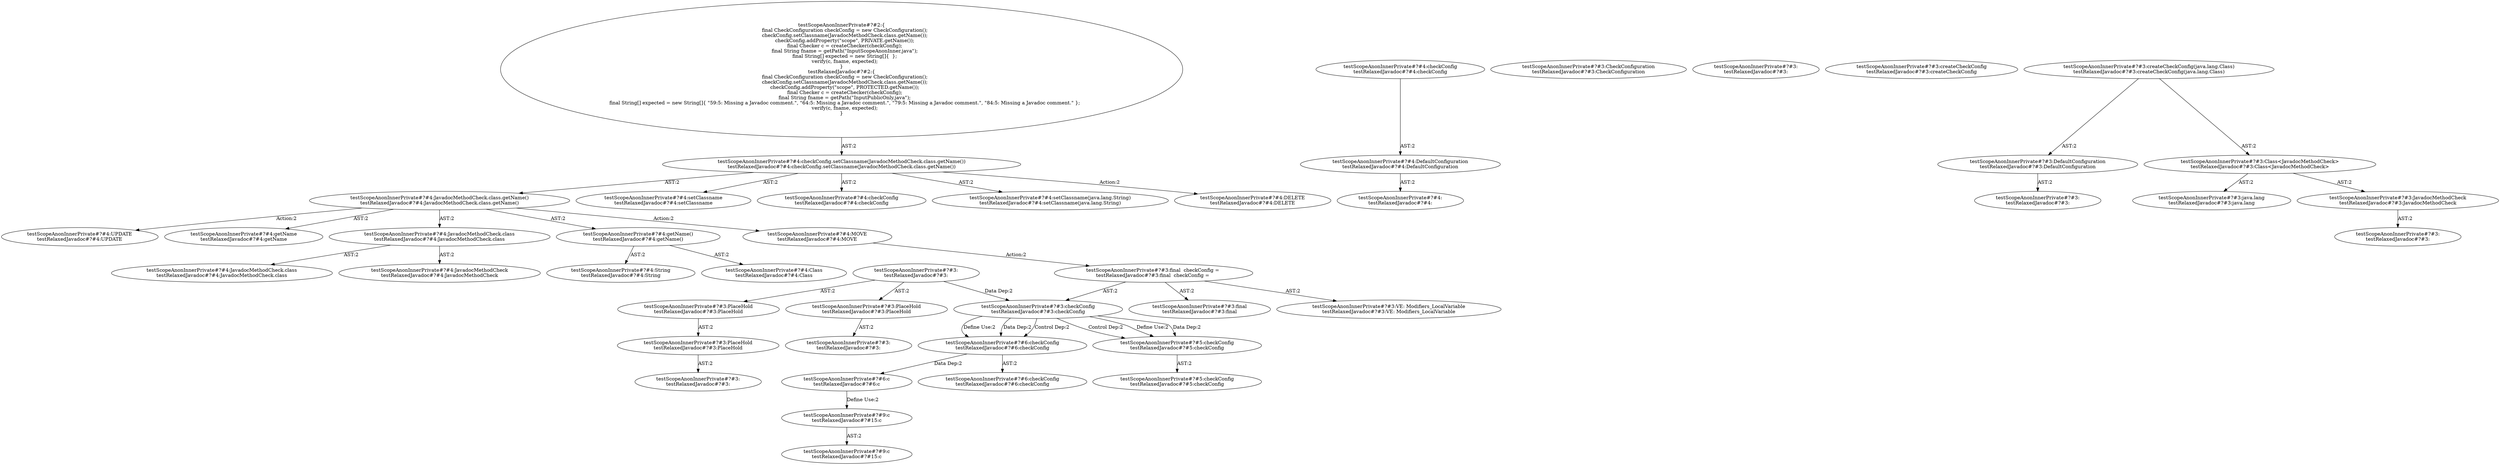 digraph "Pattern" {
0 [label="testScopeAnonInnerPrivate#?#4:UPDATE
testRelaxedJavadoc#?#4:UPDATE" shape=ellipse]
1 [label="testScopeAnonInnerPrivate#?#4:JavadocMethodCheck.class.getName()
testRelaxedJavadoc#?#4:JavadocMethodCheck.class.getName()" shape=ellipse]
2 [label="testScopeAnonInnerPrivate#?#4:checkConfig.setClassname(JavadocMethodCheck.class.getName())
testRelaxedJavadoc#?#4:checkConfig.setClassname(JavadocMethodCheck.class.getName())" shape=ellipse]
3 [label="testScopeAnonInnerPrivate#?#2:\{
    final CheckConfiguration checkConfig = new CheckConfiguration();
    checkConfig.setClassname(JavadocMethodCheck.class.getName());
    checkConfig.addProperty(\"scope\", PRIVATE.getName());
    final Checker c = createChecker(checkConfig);
    final String fname = getPath(\"InputScopeAnonInner.java\");
    final String[] expected = new String[]\{  \};
    verify(c, fname, expected);
\}
testRelaxedJavadoc#?#2:\{
    final CheckConfiguration checkConfig = new CheckConfiguration();
    checkConfig.setClassname(JavadocMethodCheck.class.getName());
    checkConfig.addProperty(\"scope\", PROTECTED.getName());
    final Checker c = createChecker(checkConfig);
    final String fname = getPath(\"InputPublicOnly.java\");
    final String[] expected = new String[]\{ \"59:5: Missing a Javadoc comment.\", \"64:5: Missing a Javadoc comment.\", \"79:5: Missing a Javadoc comment.\", \"84:5: Missing a Javadoc comment.\" \};
    verify(c, fname, expected);
\}" shape=ellipse]
4 [label="testScopeAnonInnerPrivate#?#4:setClassname
testRelaxedJavadoc#?#4:setClassname" shape=ellipse]
5 [label="testScopeAnonInnerPrivate#?#4:checkConfig
testRelaxedJavadoc#?#4:checkConfig" shape=ellipse]
6 [label="testScopeAnonInnerPrivate#?#4:setClassname(java.lang.String)
testRelaxedJavadoc#?#4:setClassname(java.lang.String)" shape=ellipse]
7 [label="testScopeAnonInnerPrivate#?#4:DELETE
testRelaxedJavadoc#?#4:DELETE" shape=ellipse]
8 [label="testScopeAnonInnerPrivate#?#4:getName
testRelaxedJavadoc#?#4:getName" shape=ellipse]
9 [label="testScopeAnonInnerPrivate#?#4:JavadocMethodCheck.class
testRelaxedJavadoc#?#4:JavadocMethodCheck.class" shape=ellipse]
10 [label="testScopeAnonInnerPrivate#?#4:JavadocMethodCheck
testRelaxedJavadoc#?#4:JavadocMethodCheck" shape=ellipse]
11 [label="testScopeAnonInnerPrivate#?#4:JavadocMethodCheck.class
testRelaxedJavadoc#?#4:JavadocMethodCheck.class" shape=ellipse]
12 [label="testScopeAnonInnerPrivate#?#4:getName()
testRelaxedJavadoc#?#4:getName()" shape=ellipse]
13 [label="testScopeAnonInnerPrivate#?#4:Class
testRelaxedJavadoc#?#4:Class" shape=ellipse]
14 [label="testScopeAnonInnerPrivate#?#4:String
testRelaxedJavadoc#?#4:String" shape=ellipse]
15 [label="testScopeAnonInnerPrivate#?#4:MOVE
testRelaxedJavadoc#?#4:MOVE" shape=ellipse]
16 [label="testScopeAnonInnerPrivate#?#3:final  checkConfig = 
testRelaxedJavadoc#?#3:final  checkConfig = " shape=ellipse]
17 [label="testScopeAnonInnerPrivate#?#3:checkConfig
testRelaxedJavadoc#?#3:checkConfig" shape=ellipse]
18 [label="testScopeAnonInnerPrivate#?#5:checkConfig
testRelaxedJavadoc#?#5:checkConfig" shape=ellipse]
19 [label="testScopeAnonInnerPrivate#?#4:checkConfig
testRelaxedJavadoc#?#4:checkConfig" shape=ellipse]
20 [label="testScopeAnonInnerPrivate#?#4:DefaultConfiguration
testRelaxedJavadoc#?#4:DefaultConfiguration" shape=ellipse]
21 [label="testScopeAnonInnerPrivate#?#4:
testRelaxedJavadoc#?#4:" shape=ellipse]
22 [label="testScopeAnonInnerPrivate#?#6:checkConfig
testRelaxedJavadoc#?#6:checkConfig" shape=ellipse]
23 [label="testScopeAnonInnerPrivate#?#6:checkConfig
testRelaxedJavadoc#?#6:checkConfig" shape=ellipse]
24 [label="testScopeAnonInnerPrivate#?#9:c
testRelaxedJavadoc#?#15:c" shape=ellipse]
25 [label="testScopeAnonInnerPrivate#?#9:c
testRelaxedJavadoc#?#15:c" shape=ellipse]
26 [label="testScopeAnonInnerPrivate#?#5:checkConfig
testRelaxedJavadoc#?#5:checkConfig" shape=ellipse]
27 [label="testScopeAnonInnerPrivate#?#6:c
testRelaxedJavadoc#?#6:c" shape=ellipse]
28 [label="testScopeAnonInnerPrivate#?#3:CheckConfiguration
testRelaxedJavadoc#?#3:CheckConfiguration" shape=ellipse]
29 [label="testScopeAnonInnerPrivate#?#3:
testRelaxedJavadoc#?#3:" shape=ellipse]
30 [label="testScopeAnonInnerPrivate#?#3:createCheckConfig
testRelaxedJavadoc#?#3:createCheckConfig" shape=ellipse]
31 [label="testScopeAnonInnerPrivate#?#3:
testRelaxedJavadoc#?#3:" shape=ellipse]
32 [label="testScopeAnonInnerPrivate#?#3:PlaceHold
testRelaxedJavadoc#?#3:PlaceHold" shape=ellipse]
33 [label="testScopeAnonInnerPrivate#?#3:
testRelaxedJavadoc#?#3:" shape=ellipse]
34 [label="testScopeAnonInnerPrivate#?#3:PlaceHold
testRelaxedJavadoc#?#3:PlaceHold" shape=ellipse]
35 [label="testScopeAnonInnerPrivate#?#3:PlaceHold
testRelaxedJavadoc#?#3:PlaceHold" shape=ellipse]
36 [label="testScopeAnonInnerPrivate#?#3:
testRelaxedJavadoc#?#3:" shape=ellipse]
37 [label="testScopeAnonInnerPrivate#?#3:createCheckConfig(java.lang.Class)
testRelaxedJavadoc#?#3:createCheckConfig(java.lang.Class)" shape=ellipse]
38 [label="testScopeAnonInnerPrivate#?#3:DefaultConfiguration
testRelaxedJavadoc#?#3:DefaultConfiguration" shape=ellipse]
39 [label="testScopeAnonInnerPrivate#?#3:
testRelaxedJavadoc#?#3:" shape=ellipse]
40 [label="testScopeAnonInnerPrivate#?#3:Class<JavadocMethodCheck>
testRelaxedJavadoc#?#3:Class<JavadocMethodCheck>" shape=ellipse]
41 [label="testScopeAnonInnerPrivate#?#3:java.lang
testRelaxedJavadoc#?#3:java.lang" shape=ellipse]
42 [label="testScopeAnonInnerPrivate#?#3:JavadocMethodCheck
testRelaxedJavadoc#?#3:JavadocMethodCheck" shape=ellipse]
43 [label="testScopeAnonInnerPrivate#?#3:
testRelaxedJavadoc#?#3:" shape=ellipse]
44 [label="testScopeAnonInnerPrivate#?#3:final
testRelaxedJavadoc#?#3:final" shape=ellipse]
45 [label="testScopeAnonInnerPrivate#?#3:VE: Modifiers_LocalVariable
testRelaxedJavadoc#?#3:VE: Modifiers_LocalVariable" shape=ellipse]
1 -> 0 [label="Action:2"];
1 -> 8 [label="AST:2"];
1 -> 9 [label="AST:2"];
1 -> 12 [label="AST:2"];
1 -> 15 [label="Action:2"];
2 -> 1 [label="AST:2"];
2 -> 4 [label="AST:2"];
2 -> 5 [label="AST:2"];
2 -> 6 [label="AST:2"];
2 -> 7 [label="Action:2"];
3 -> 2 [label="AST:2"];
9 -> 10 [label="AST:2"];
9 -> 11 [label="AST:2"];
12 -> 13 [label="AST:2"];
12 -> 14 [label="AST:2"];
15 -> 16 [label="Action:2"];
16 -> 17 [label="AST:2"];
16 -> 44 [label="AST:2"];
16 -> 45 [label="AST:2"];
17 -> 18 [label="Define Use:2"];
17 -> 18 [label="Data Dep:2"];
17 -> 18 [label="Control Dep:2"];
17 -> 22 [label="Define Use:2"];
17 -> 22 [label="Data Dep:2"];
17 -> 22 [label="Control Dep:2"];
18 -> 26 [label="AST:2"];
19 -> 20 [label="AST:2"];
20 -> 21 [label="AST:2"];
22 -> 23 [label="AST:2"];
22 -> 27 [label="Data Dep:2"];
24 -> 25 [label="AST:2"];
27 -> 24 [label="Define Use:2"];
31 -> 17 [label="Data Dep:2"];
31 -> 32 [label="AST:2"];
31 -> 34 [label="AST:2"];
32 -> 33 [label="AST:2"];
34 -> 35 [label="AST:2"];
35 -> 36 [label="AST:2"];
37 -> 38 [label="AST:2"];
37 -> 40 [label="AST:2"];
38 -> 39 [label="AST:2"];
40 -> 41 [label="AST:2"];
40 -> 42 [label="AST:2"];
42 -> 43 [label="AST:2"];
}